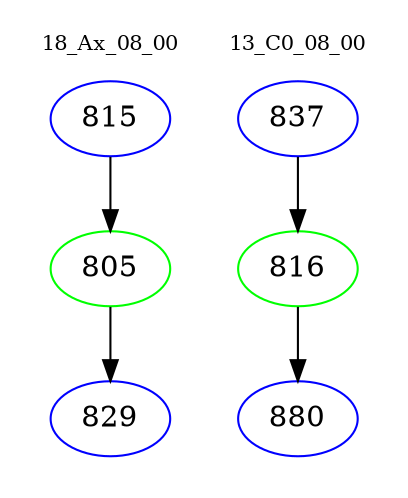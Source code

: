 digraph{
subgraph cluster_0 {
color = white
label = "18_Ax_08_00";
fontsize=10;
T0_815 [label="815", color="blue"]
T0_815 -> T0_805 [color="black"]
T0_805 [label="805", color="green"]
T0_805 -> T0_829 [color="black"]
T0_829 [label="829", color="blue"]
}
subgraph cluster_1 {
color = white
label = "13_C0_08_00";
fontsize=10;
T1_837 [label="837", color="blue"]
T1_837 -> T1_816 [color="black"]
T1_816 [label="816", color="green"]
T1_816 -> T1_880 [color="black"]
T1_880 [label="880", color="blue"]
}
}

